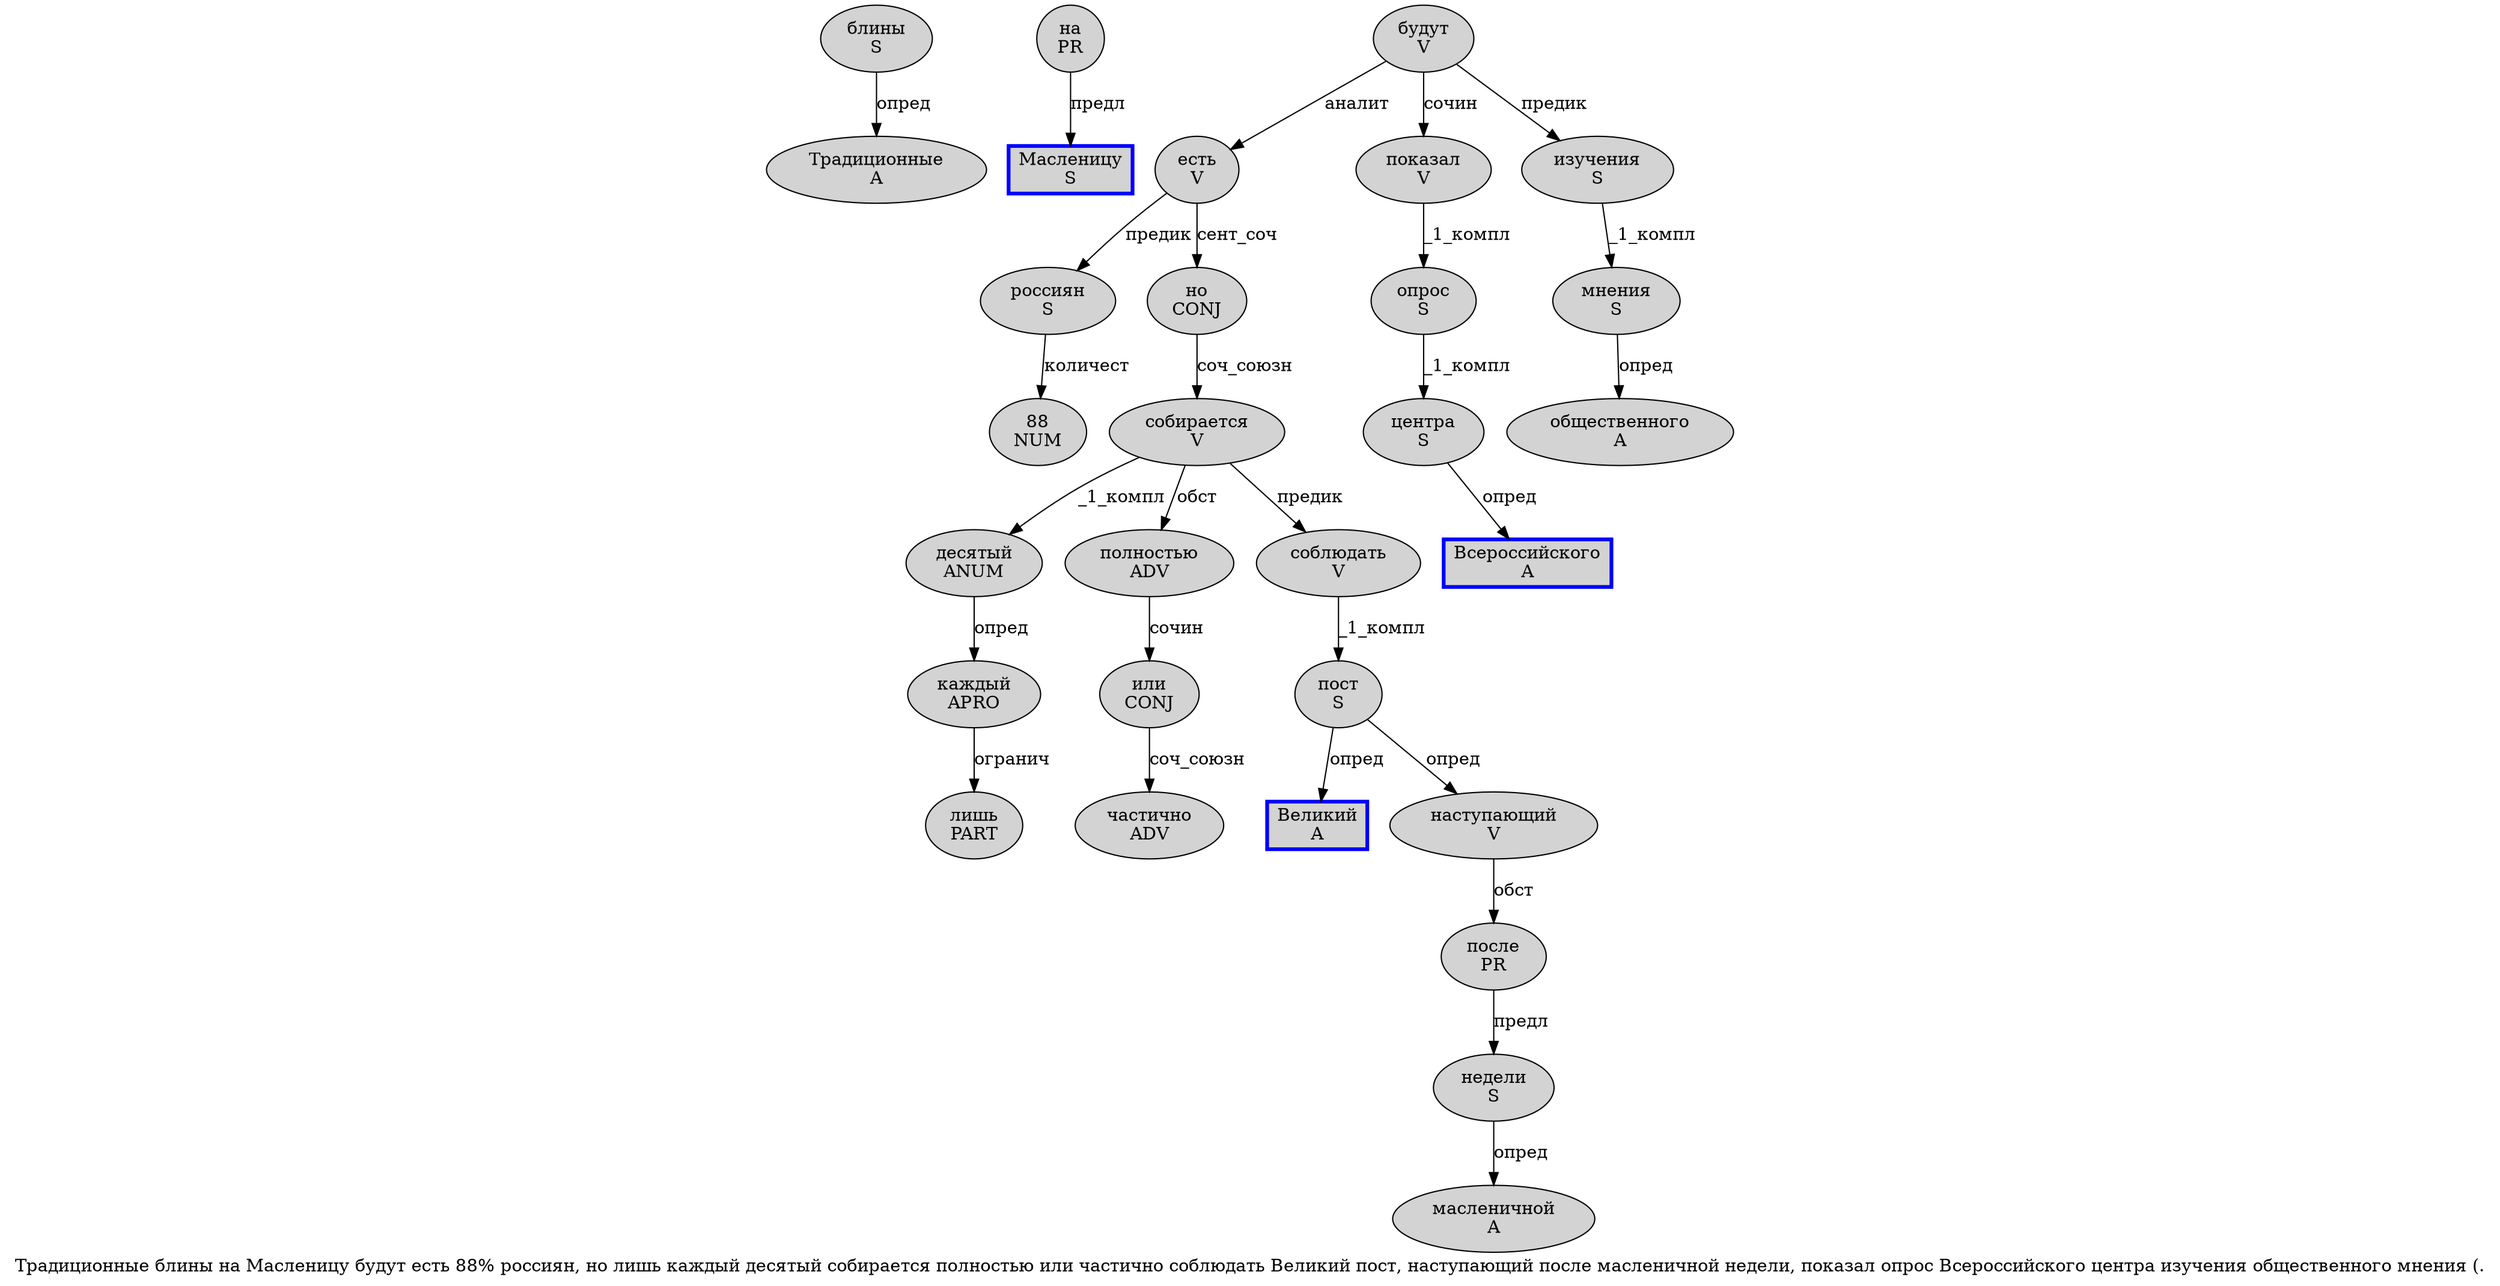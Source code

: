 digraph SENTENCE_1619 {
	graph [label="Традиционные блины на Масленицу будут есть 88% россиян, но лишь каждый десятый собирается полностью или частично соблюдать Великий пост, наступающий после масленичной недели, показал опрос Всероссийского центра изучения общественного мнения (."]
	node [style=filled]
		0 [label="Традиционные
A" color="" fillcolor=lightgray penwidth=1 shape=ellipse]
		1 [label="блины
S" color="" fillcolor=lightgray penwidth=1 shape=ellipse]
		2 [label="на
PR" color="" fillcolor=lightgray penwidth=1 shape=ellipse]
		3 [label="Масленицу
S" color=blue fillcolor=lightgray penwidth=3 shape=box]
		4 [label="будут
V" color="" fillcolor=lightgray penwidth=1 shape=ellipse]
		5 [label="есть
V" color="" fillcolor=lightgray penwidth=1 shape=ellipse]
		6 [label="88
NUM" color="" fillcolor=lightgray penwidth=1 shape=ellipse]
		8 [label="россиян
S" color="" fillcolor=lightgray penwidth=1 shape=ellipse]
		10 [label="но
CONJ" color="" fillcolor=lightgray penwidth=1 shape=ellipse]
		11 [label="лишь
PART" color="" fillcolor=lightgray penwidth=1 shape=ellipse]
		12 [label="каждый
APRO" color="" fillcolor=lightgray penwidth=1 shape=ellipse]
		13 [label="десятый
ANUM" color="" fillcolor=lightgray penwidth=1 shape=ellipse]
		14 [label="собирается
V" color="" fillcolor=lightgray penwidth=1 shape=ellipse]
		15 [label="полностью
ADV" color="" fillcolor=lightgray penwidth=1 shape=ellipse]
		16 [label="или
CONJ" color="" fillcolor=lightgray penwidth=1 shape=ellipse]
		17 [label="частично
ADV" color="" fillcolor=lightgray penwidth=1 shape=ellipse]
		18 [label="соблюдать
V" color="" fillcolor=lightgray penwidth=1 shape=ellipse]
		19 [label="Великий
A" color=blue fillcolor=lightgray penwidth=3 shape=box]
		20 [label="пост
S" color="" fillcolor=lightgray penwidth=1 shape=ellipse]
		22 [label="наступающий
V" color="" fillcolor=lightgray penwidth=1 shape=ellipse]
		23 [label="после
PR" color="" fillcolor=lightgray penwidth=1 shape=ellipse]
		24 [label="масленичной
A" color="" fillcolor=lightgray penwidth=1 shape=ellipse]
		25 [label="недели
S" color="" fillcolor=lightgray penwidth=1 shape=ellipse]
		27 [label="показал
V" color="" fillcolor=lightgray penwidth=1 shape=ellipse]
		28 [label="опрос
S" color="" fillcolor=lightgray penwidth=1 shape=ellipse]
		29 [label="Всероссийского
A" color=blue fillcolor=lightgray penwidth=3 shape=box]
		30 [label="центра
S" color="" fillcolor=lightgray penwidth=1 shape=ellipse]
		31 [label="изучения
S" color="" fillcolor=lightgray penwidth=1 shape=ellipse]
		32 [label="общественного
A" color="" fillcolor=lightgray penwidth=1 shape=ellipse]
		33 [label="мнения
S" color="" fillcolor=lightgray penwidth=1 shape=ellipse]
			27 -> 28 [label="_1_компл"]
			30 -> 29 [label="опред"]
			18 -> 20 [label="_1_компл"]
			12 -> 11 [label="огранич"]
			8 -> 6 [label="количест"]
			22 -> 23 [label="обст"]
			10 -> 14 [label="соч_союзн"]
			1 -> 0 [label="опред"]
			20 -> 19 [label="опред"]
			20 -> 22 [label="опред"]
			28 -> 30 [label="_1_компл"]
			14 -> 13 [label="_1_компл"]
			14 -> 15 [label="обст"]
			14 -> 18 [label="предик"]
			13 -> 12 [label="опред"]
			25 -> 24 [label="опред"]
			31 -> 33 [label="_1_компл"]
			23 -> 25 [label="предл"]
			16 -> 17 [label="соч_союзн"]
			33 -> 32 [label="опред"]
			2 -> 3 [label="предл"]
			15 -> 16 [label="сочин"]
			5 -> 8 [label="предик"]
			5 -> 10 [label="сент_соч"]
			4 -> 5 [label="аналит"]
			4 -> 27 [label="сочин"]
			4 -> 31 [label="предик"]
}